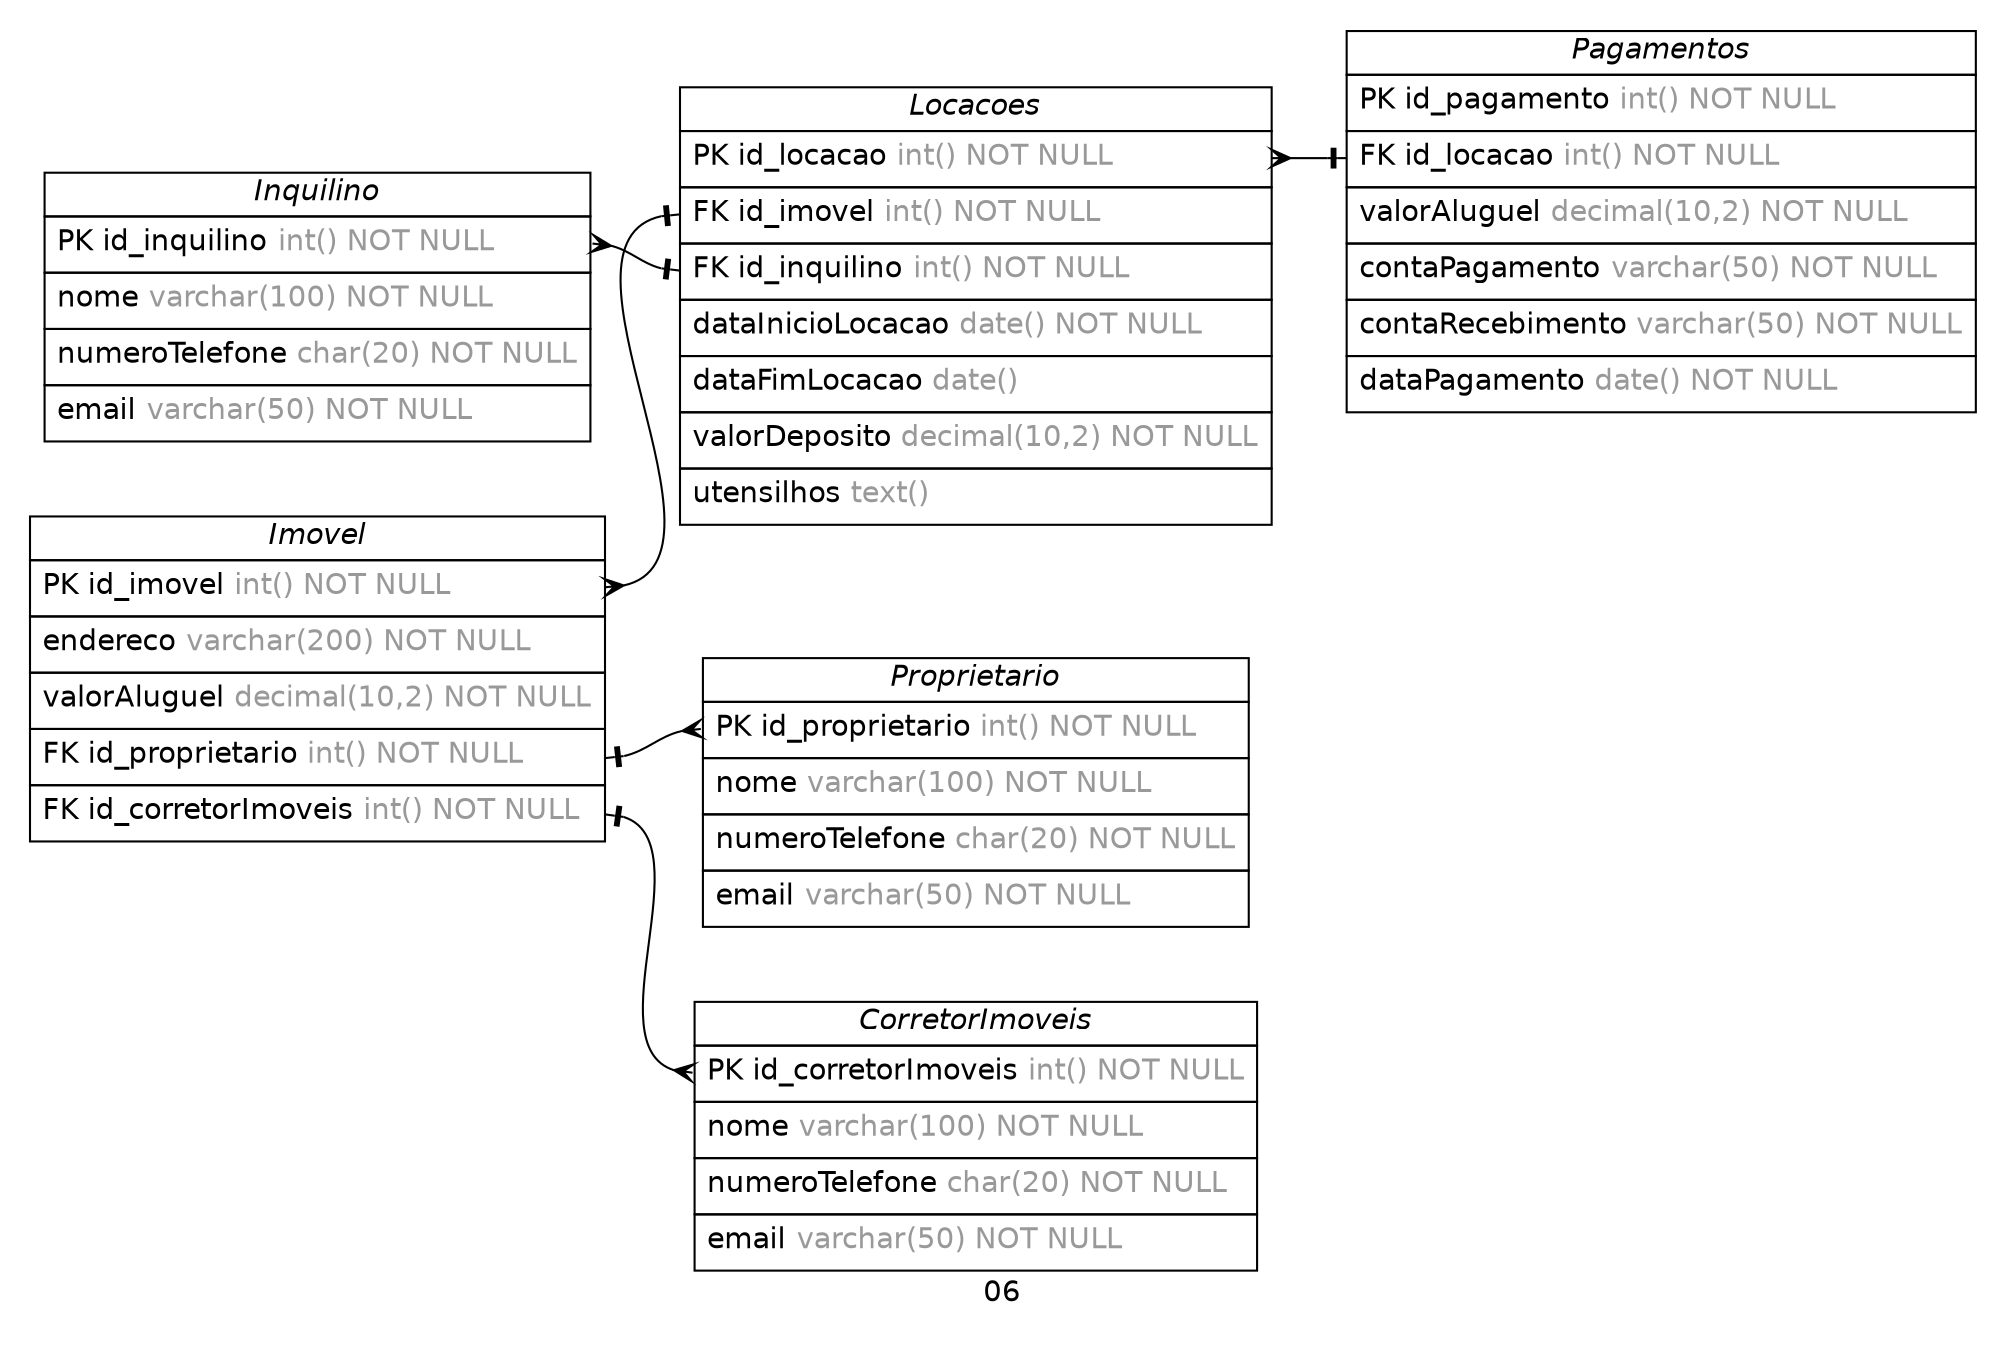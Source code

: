 /* created with ERDot < https://github.com/ehne/ERDot > */
digraph G {
    graph [
        nodesep=0.5;
        rankdir="LR";
        concentrate=true;
        splines="spline";
        fontname="Helvetica";
        pad="0.2,0.2",
        label="06",
        
    ];
    
    node [shape=plain, fontname="Helvetica"];
    edge [
        dir=both,
        fontsize=12,
        arrowsize=0.9,
        penwidth=1.0,
        labelangle=32,
        labeldistance=1.8,
        fontname="Helvetica"
    ];
    
    "CorretorImoveis" [ label=<
        <table border="0" cellborder="1" cellspacing="0" >
        <tr><td><i>CorretorImoveis</i></td></tr>
        <tr><td port="id_corretorImoveis" align="left" cellpadding="5">PK id_corretorImoveis <font color="grey60">int() NOT NULL</font></td></tr>
        <tr><td port="nome" align="left" cellpadding="5">nome <font color="grey60">varchar(100) NOT NULL</font></td></tr>
        <tr><td port="numeroTelefone" align="left" cellpadding="5">numeroTelefone <font color="grey60">char(20) NOT NULL</font></td></tr>
        <tr><td port="email" align="left" cellpadding="5">email <font color="grey60">varchar(50) NOT NULL</font></td></tr>
    </table>>];
    "Proprietario" [ label=<
        <table border="0" cellborder="1" cellspacing="0" >
        <tr><td><i>Proprietario</i></td></tr>
        <tr><td port="id_proprietario" align="left" cellpadding="5">PK id_proprietario <font color="grey60">int() NOT NULL</font></td></tr>
        <tr><td port="nome" align="left" cellpadding="5">nome <font color="grey60">varchar(100) NOT NULL</font></td></tr>
        <tr><td port="numeroTelefone" align="left" cellpadding="5">numeroTelefone <font color="grey60">char(20) NOT NULL</font></td></tr>
        <tr><td port="email" align="left" cellpadding="5">email <font color="grey60">varchar(50) NOT NULL</font></td></tr>
    </table>>];
    "Inquilino" [ label=<
        <table border="0" cellborder="1" cellspacing="0" >
        <tr><td><i>Inquilino</i></td></tr>
        <tr><td port="id_inquilino" align="left" cellpadding="5">PK id_inquilino <font color="grey60">int() NOT NULL</font></td></tr>
        <tr><td port="nome" align="left" cellpadding="5">nome <font color="grey60">varchar(100) NOT NULL</font></td></tr>
        <tr><td port="numeroTelefone" align="left" cellpadding="5">numeroTelefone <font color="grey60">char(20) NOT NULL</font></td></tr>
        <tr><td port="email" align="left" cellpadding="5">email <font color="grey60">varchar(50) NOT NULL</font></td></tr>
    </table>>];
    "Imovel" [ label=<
        <table border="0" cellborder="1" cellspacing="0" >
        <tr><td><i>Imovel</i></td></tr>
        <tr><td port="id_imovel" align="left" cellpadding="5">PK id_imovel <font color="grey60">int() NOT NULL</font></td></tr>
        <tr><td port="endereco" align="left" cellpadding="5">endereco <font color="grey60">varchar(200) NOT NULL</font></td></tr>
        <tr><td port="valorAluguel" align="left" cellpadding="5">valorAluguel <font color="grey60">decimal(10,2) NOT NULL</font></td></tr>
        <tr><td port="id_proprietario" align="left" cellpadding="5">FK id_proprietario <font color="grey60">int() NOT NULL</font></td></tr>
        <tr><td port="id_corretorImoveis" align="left" cellpadding="5">FK id_corretorImoveis <font color="grey60">int() NOT NULL</font></td></tr>
    </table>>];
    "Locacoes" [ label=<
        <table border="0" cellborder="1" cellspacing="0" >
        <tr><td><i>Locacoes</i></td></tr>
        <tr><td port="id_locacao" align="left" cellpadding="5">PK id_locacao <font color="grey60">int() NOT NULL</font></td></tr>
        <tr><td port="id_imovel" align="left" cellpadding="5">FK id_imovel <font color="grey60">int() NOT NULL</font></td></tr>
        <tr><td port="id_inquilino" align="left" cellpadding="5">FK id_inquilino <font color="grey60">int() NOT NULL</font></td></tr>
        <tr><td port="dataInicioLocacao" align="left" cellpadding="5">dataInicioLocacao <font color="grey60">date() NOT NULL</font></td></tr>
        <tr><td port="dataFimLocacao" align="left" cellpadding="5">dataFimLocacao <font color="grey60">date()</font></td></tr>
        <tr><td port="valorDeposito" align="left" cellpadding="5">valorDeposito <font color="grey60">decimal(10,2) NOT NULL</font></td></tr>
        <tr><td port="utensilhos" align="left" cellpadding="5">utensilhos <font color="grey60">text()</font></td></tr>
    </table>>];
    "Pagamentos" [ label=<
        <table border="0" cellborder="1" cellspacing="0" >
        <tr><td><i>Pagamentos</i></td></tr>
        <tr><td port="id_pagamento" align="left" cellpadding="5">PK id_pagamento <font color="grey60">int() NOT NULL</font></td></tr>
        <tr><td port="id_locacao" align="left" cellpadding="5">FK id_locacao <font color="grey60">int() NOT NULL</font></td></tr>
        <tr><td port="valorAluguel" align="left" cellpadding="5">valorAluguel <font color="grey60">decimal(10,2) NOT NULL</font></td></tr>
        <tr><td port="contaPagamento" align="left" cellpadding="5">contaPagamento <font color="grey60">varchar(50) NOT NULL</font></td></tr>
        <tr><td port="contaRecebimento" align="left" cellpadding="5">contaRecebimento <font color="grey60">varchar(50) NOT NULL</font></td></tr>
        <tr><td port="dataPagamento" align="left" cellpadding="5">dataPagamento <font color="grey60">date() NOT NULL</font></td></tr>
    </table>>];

    
    "Imovel":"id_corretorImoveis"->"CorretorImoveis":"id_corretorImoveis" [
        arrowhead=ocrow,

        arrowtail=noneotee,
    ];

    
    "Imovel":"id_proprietario"->"Proprietario":"id_proprietario" [
        arrowhead=ocrow,

        arrowtail=noneotee,
    ];

    
    "Imovel":"id_imovel"->"Locacoes":"id_imovel" [
        arrowhead=noneotee,

        arrowtail=ocrow,
    ];

    
    "Inquilino":"id_inquilino"->"Locacoes":"id_inquilino" [
        arrowhead=noneotee,

        arrowtail=ocrow,
    ];

    
    "Locacoes":"id_locacao"->"Pagamentos":"id_locacao" [
        arrowhead=noneotee,

        arrowtail=ocrow,
    ];



    

}
